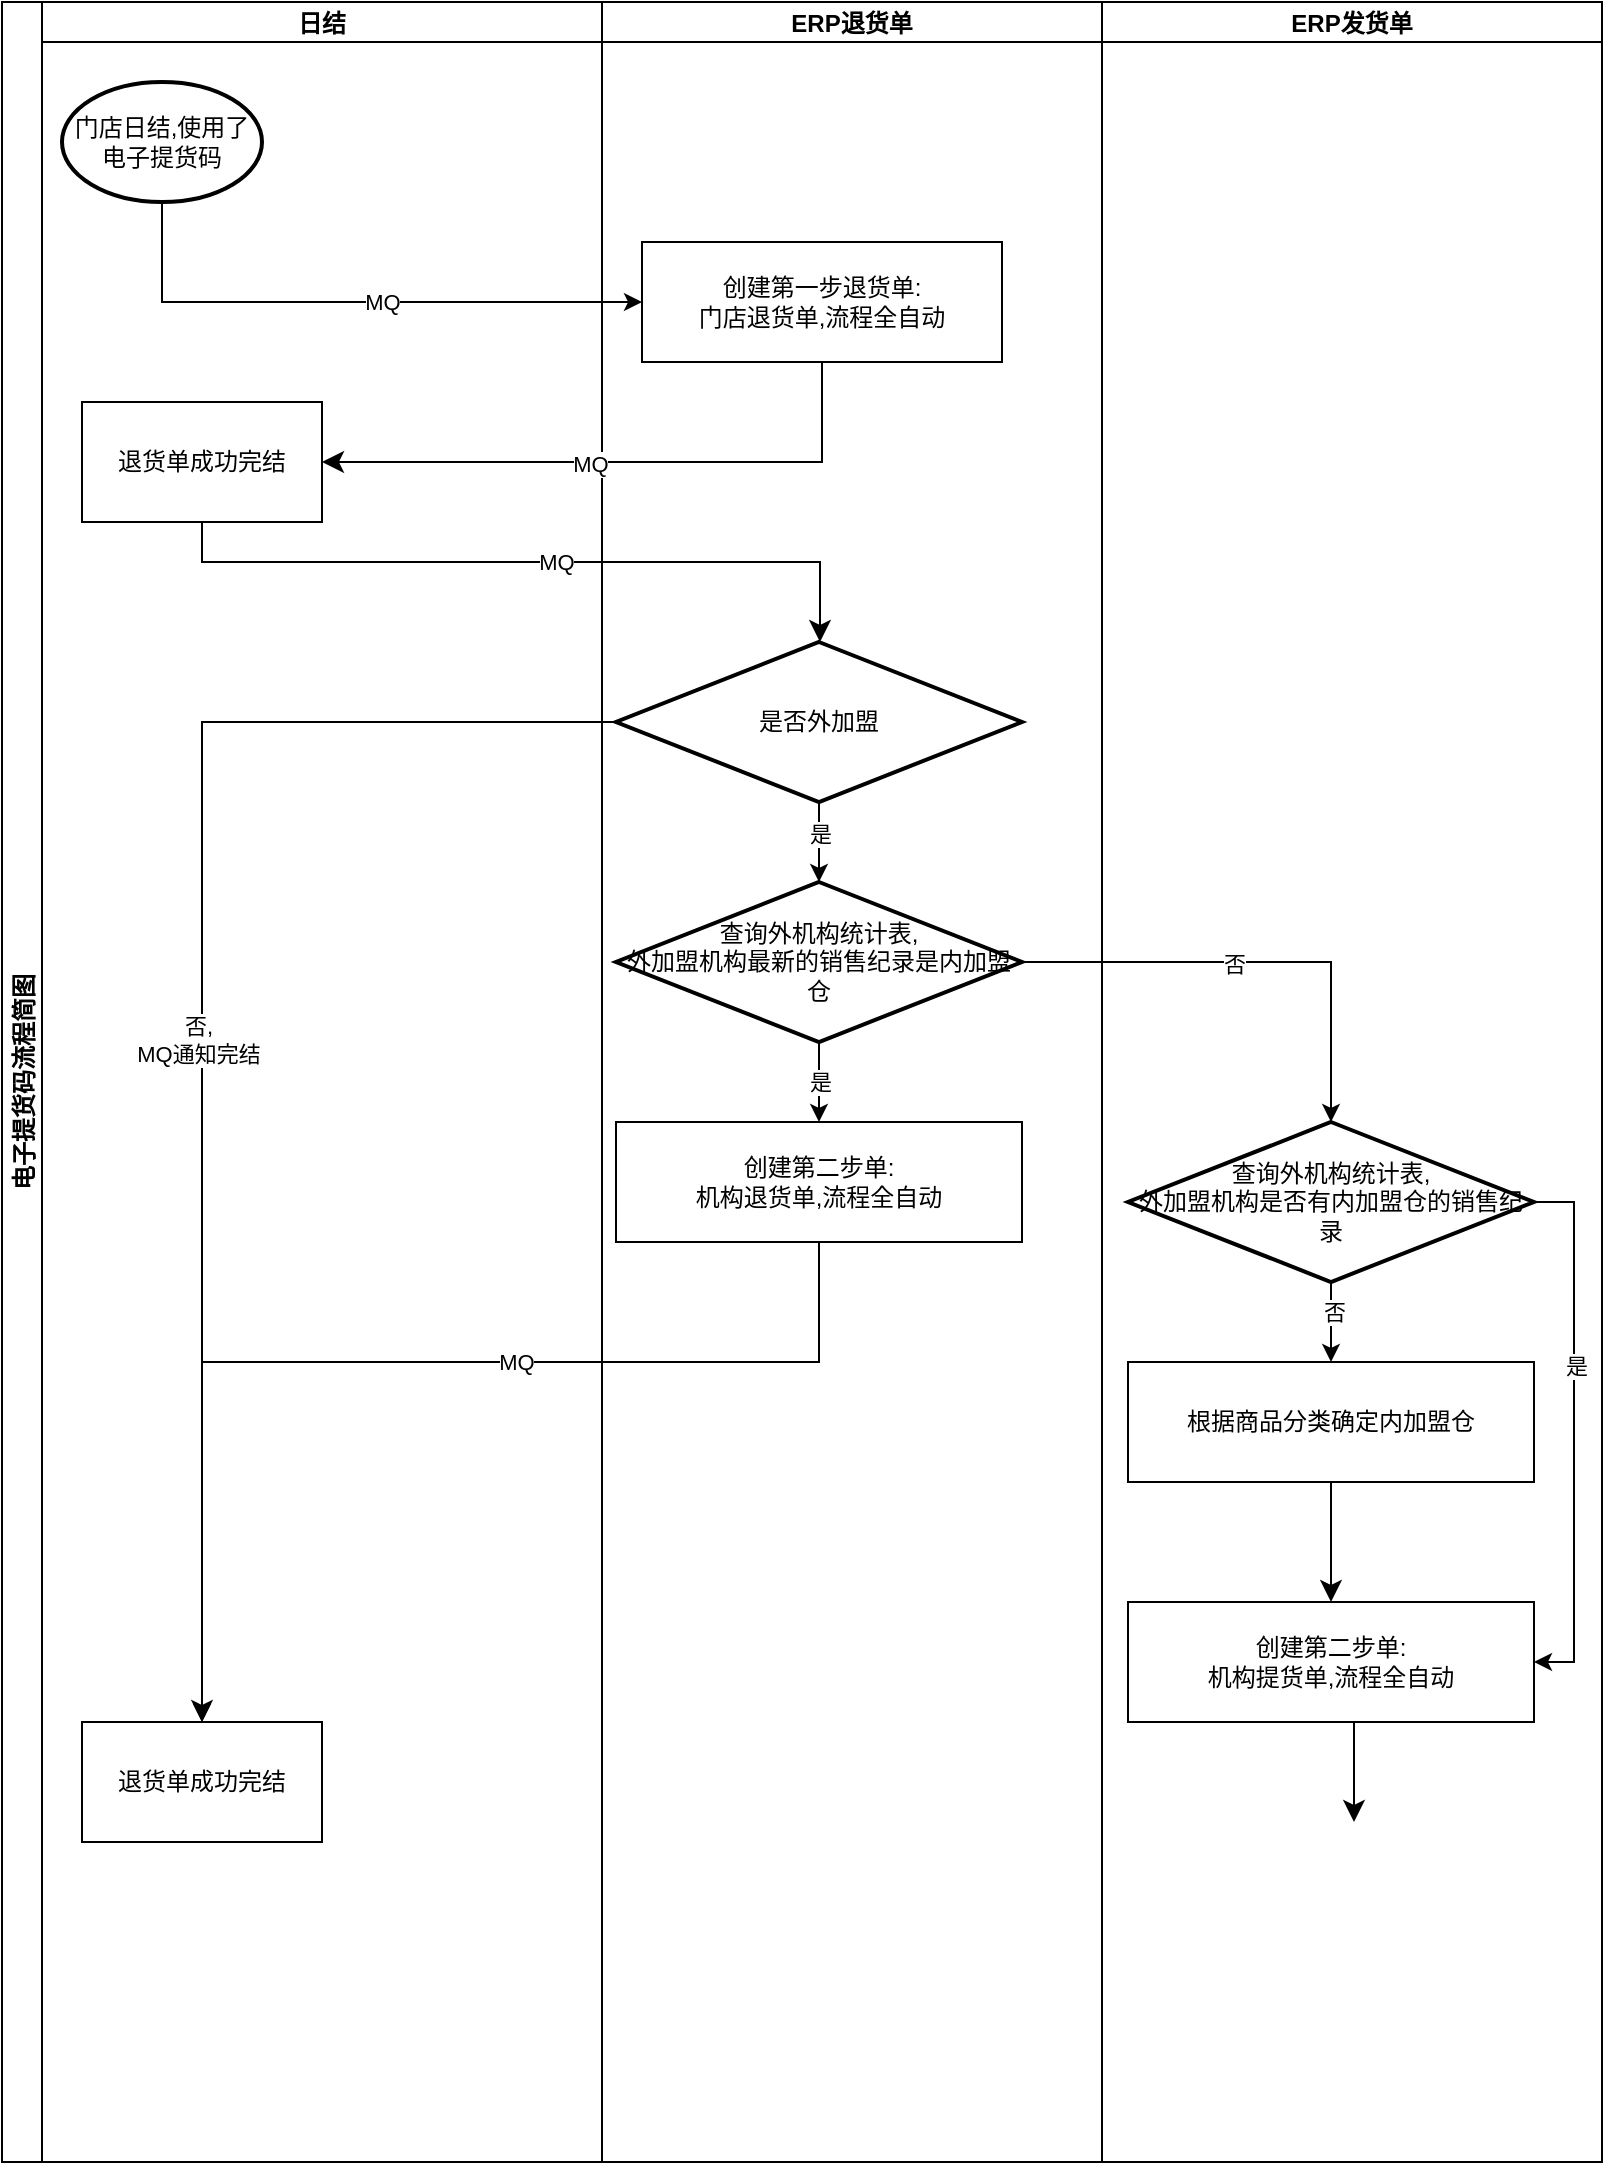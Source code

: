 <mxfile version="20.8.13" type="github">
  <diagram name="第 1 页" id="g-qNsY3XOJho--RJMxuT">
    <mxGraphModel dx="1395" dy="637" grid="1" gridSize="10" guides="1" tooltips="1" connect="1" arrows="1" fold="1" page="1" pageScale="1" pageWidth="827" pageHeight="1169" math="0" shadow="0">
      <root>
        <mxCell id="0" />
        <mxCell id="1" parent="0" />
        <mxCell id="wsb-zRbCA9PMMpIkRakw-1" value="电子提货码流程简图" style="swimlane;childLayout=stackLayout;resizeParent=1;resizeParentMax=0;startSize=20;horizontal=0;horizontalStack=1;" vertex="1" parent="1">
          <mxGeometry x="14" y="40" width="800" height="1080" as="geometry" />
        </mxCell>
        <mxCell id="wsb-zRbCA9PMMpIkRakw-2" value="日结" style="swimlane;startSize=20;" vertex="1" parent="wsb-zRbCA9PMMpIkRakw-1">
          <mxGeometry x="20" width="280" height="1080" as="geometry" />
        </mxCell>
        <mxCell id="wsb-zRbCA9PMMpIkRakw-5" value="门店日结,使用了电子提货码" style="strokeWidth=2;html=1;shape=mxgraph.flowchart.start_1;whiteSpace=wrap;" vertex="1" parent="wsb-zRbCA9PMMpIkRakw-2">
          <mxGeometry x="10" y="40" width="100" height="60" as="geometry" />
        </mxCell>
        <UserObject label="退货单成功完结" treeRoot="1" id="wsb-zRbCA9PMMpIkRakw-14">
          <mxCell style="whiteSpace=wrap;html=1;align=center;treeFolding=1;treeMoving=1;newEdgeStyle={&quot;edgeStyle&quot;:&quot;elbowEdgeStyle&quot;,&quot;startArrow&quot;:&quot;none&quot;,&quot;endArrow&quot;:&quot;none&quot;};" vertex="1" parent="wsb-zRbCA9PMMpIkRakw-2">
            <mxGeometry x="20" y="200" width="120" height="60" as="geometry" />
          </mxCell>
        </UserObject>
        <UserObject label="退货单成功完结" treeRoot="1" id="wsb-zRbCA9PMMpIkRakw-26">
          <mxCell style="whiteSpace=wrap;html=1;align=center;treeFolding=1;treeMoving=1;newEdgeStyle={&quot;edgeStyle&quot;:&quot;elbowEdgeStyle&quot;,&quot;startArrow&quot;:&quot;none&quot;,&quot;endArrow&quot;:&quot;none&quot;};" vertex="1" parent="wsb-zRbCA9PMMpIkRakw-2">
            <mxGeometry x="20" y="860" width="120" height="60" as="geometry" />
          </mxCell>
        </UserObject>
        <mxCell id="wsb-zRbCA9PMMpIkRakw-3" value="ERP退货单" style="swimlane;startSize=20;" vertex="1" parent="wsb-zRbCA9PMMpIkRakw-1">
          <mxGeometry x="300" width="250" height="1080" as="geometry" />
        </mxCell>
        <UserObject label="创建第一步退货单:&lt;br&gt;门店退货单,流程全自动" treeRoot="1" id="wsb-zRbCA9PMMpIkRakw-10">
          <mxCell style="whiteSpace=wrap;html=1;align=center;treeFolding=1;treeMoving=1;newEdgeStyle={&quot;edgeStyle&quot;:&quot;elbowEdgeStyle&quot;,&quot;startArrow&quot;:&quot;none&quot;,&quot;endArrow&quot;:&quot;none&quot;};" vertex="1" parent="wsb-zRbCA9PMMpIkRakw-3">
            <mxGeometry x="20" y="120" width="180" height="60" as="geometry" />
          </mxCell>
        </UserObject>
        <mxCell id="wsb-zRbCA9PMMpIkRakw-33" style="edgeStyle=orthogonalEdgeStyle;rounded=0;orthogonalLoop=1;jettySize=auto;html=1;exitX=0.5;exitY=1;exitDx=0;exitDy=0;exitPerimeter=0;" edge="1" parent="wsb-zRbCA9PMMpIkRakw-3" source="wsb-zRbCA9PMMpIkRakw-23" target="wsb-zRbCA9PMMpIkRakw-32">
          <mxGeometry relative="1" as="geometry" />
        </mxCell>
        <mxCell id="wsb-zRbCA9PMMpIkRakw-35" value="是" style="edgeLabel;html=1;align=center;verticalAlign=middle;resizable=0;points=[];" vertex="1" connectable="0" parent="wsb-zRbCA9PMMpIkRakw-33">
          <mxGeometry x="-0.2" relative="1" as="geometry">
            <mxPoint as="offset" />
          </mxGeometry>
        </mxCell>
        <mxCell id="wsb-zRbCA9PMMpIkRakw-23" value="是否外加盟" style="strokeWidth=2;html=1;shape=mxgraph.flowchart.decision;whiteSpace=wrap;" vertex="1" parent="wsb-zRbCA9PMMpIkRakw-3">
          <mxGeometry x="7" y="320" width="203" height="80" as="geometry" />
        </mxCell>
        <mxCell id="wsb-zRbCA9PMMpIkRakw-42" value="是" style="edgeStyle=orthogonalEdgeStyle;rounded=0;orthogonalLoop=1;jettySize=auto;html=1;exitX=0.5;exitY=1;exitDx=0;exitDy=0;exitPerimeter=0;" edge="1" parent="wsb-zRbCA9PMMpIkRakw-3" source="wsb-zRbCA9PMMpIkRakw-32" target="wsb-zRbCA9PMMpIkRakw-41">
          <mxGeometry relative="1" as="geometry" />
        </mxCell>
        <mxCell id="wsb-zRbCA9PMMpIkRakw-32" value="查询外机构统计表,&lt;br&gt;外加盟机构最新的销售纪录是内加盟仓" style="strokeWidth=2;html=1;shape=mxgraph.flowchart.decision;whiteSpace=wrap;" vertex="1" parent="wsb-zRbCA9PMMpIkRakw-3">
          <mxGeometry x="7" y="440" width="203" height="80" as="geometry" />
        </mxCell>
        <UserObject label="创建第二步单:&lt;br&gt;机构退货单,流程全自动" treeRoot="1" id="wsb-zRbCA9PMMpIkRakw-41">
          <mxCell style="whiteSpace=wrap;html=1;align=center;treeFolding=1;treeMoving=1;newEdgeStyle={&quot;edgeStyle&quot;:&quot;elbowEdgeStyle&quot;,&quot;startArrow&quot;:&quot;none&quot;,&quot;endArrow&quot;:&quot;none&quot;};" vertex="1" parent="wsb-zRbCA9PMMpIkRakw-3">
            <mxGeometry x="7" y="560" width="203" height="60" as="geometry" />
          </mxCell>
        </UserObject>
        <mxCell id="wsb-zRbCA9PMMpIkRakw-4" value="ERP发货单" style="swimlane;startSize=20;" vertex="1" parent="wsb-zRbCA9PMMpIkRakw-1">
          <mxGeometry x="550" width="250" height="1080" as="geometry" />
        </mxCell>
        <mxCell id="wsb-zRbCA9PMMpIkRakw-52" style="edgeStyle=orthogonalEdgeStyle;rounded=0;orthogonalLoop=1;jettySize=auto;html=1;exitX=0.5;exitY=1;exitDx=0;exitDy=0;exitPerimeter=0;" edge="1" parent="wsb-zRbCA9PMMpIkRakw-4" source="wsb-zRbCA9PMMpIkRakw-49" target="wsb-zRbCA9PMMpIkRakw-50">
          <mxGeometry relative="1" as="geometry" />
        </mxCell>
        <mxCell id="wsb-zRbCA9PMMpIkRakw-54" value="否" style="edgeLabel;html=1;align=center;verticalAlign=middle;resizable=0;points=[];" vertex="1" connectable="0" parent="wsb-zRbCA9PMMpIkRakw-52">
          <mxGeometry x="-0.26" y="1" relative="1" as="geometry">
            <mxPoint as="offset" />
          </mxGeometry>
        </mxCell>
        <mxCell id="wsb-zRbCA9PMMpIkRakw-55" style="edgeStyle=orthogonalEdgeStyle;rounded=0;orthogonalLoop=1;jettySize=auto;html=1;exitX=1;exitY=0.5;exitDx=0;exitDy=0;exitPerimeter=0;entryX=1;entryY=0.5;entryDx=0;entryDy=0;" edge="1" parent="wsb-zRbCA9PMMpIkRakw-4" source="wsb-zRbCA9PMMpIkRakw-49" target="wsb-zRbCA9PMMpIkRakw-51">
          <mxGeometry relative="1" as="geometry" />
        </mxCell>
        <mxCell id="wsb-zRbCA9PMMpIkRakw-56" value="是" style="edgeLabel;html=1;align=center;verticalAlign=middle;resizable=0;points=[];" vertex="1" connectable="0" parent="wsb-zRbCA9PMMpIkRakw-55">
          <mxGeometry x="-0.249" y="1" relative="1" as="geometry">
            <mxPoint as="offset" />
          </mxGeometry>
        </mxCell>
        <mxCell id="wsb-zRbCA9PMMpIkRakw-49" value="查询外机构统计表,&lt;br&gt;外加盟机构是否有内加盟仓的销售纪录" style="strokeWidth=2;html=1;shape=mxgraph.flowchart.decision;whiteSpace=wrap;" vertex="1" parent="wsb-zRbCA9PMMpIkRakw-4">
          <mxGeometry x="13" y="560" width="203" height="80" as="geometry" />
        </mxCell>
        <UserObject label="根据商品分类确定内加盟仓" treeRoot="1" id="wsb-zRbCA9PMMpIkRakw-50">
          <mxCell style="whiteSpace=wrap;html=1;align=center;treeFolding=1;treeMoving=1;newEdgeStyle={&quot;edgeStyle&quot;:&quot;elbowEdgeStyle&quot;,&quot;startArrow&quot;:&quot;none&quot;,&quot;endArrow&quot;:&quot;none&quot;};" vertex="1" parent="wsb-zRbCA9PMMpIkRakw-4">
            <mxGeometry x="13" y="680" width="203" height="60" as="geometry" />
          </mxCell>
        </UserObject>
        <UserObject label="创建第二步单:&lt;br&gt;机构提货单,流程全自动" treeRoot="1" id="wsb-zRbCA9PMMpIkRakw-51">
          <mxCell style="whiteSpace=wrap;html=1;align=center;treeFolding=1;treeMoving=1;newEdgeStyle={&quot;edgeStyle&quot;:&quot;elbowEdgeStyle&quot;,&quot;startArrow&quot;:&quot;none&quot;,&quot;endArrow&quot;:&quot;none&quot;};" vertex="1" parent="wsb-zRbCA9PMMpIkRakw-4">
            <mxGeometry x="13" y="800" width="203" height="60" as="geometry" />
          </mxCell>
        </UserObject>
        <mxCell id="wsb-zRbCA9PMMpIkRakw-57" value="" style="edgeStyle=segmentEdgeStyle;endArrow=classic;html=1;curved=0;rounded=0;endSize=8;startSize=8;exitX=0.5;exitY=1;exitDx=0;exitDy=0;" edge="1" parent="wsb-zRbCA9PMMpIkRakw-4" source="wsb-zRbCA9PMMpIkRakw-50" target="wsb-zRbCA9PMMpIkRakw-51">
          <mxGeometry width="50" height="50" relative="1" as="geometry">
            <mxPoint x="-174" y="890" as="sourcePoint" />
            <mxPoint x="-124" y="840" as="targetPoint" />
          </mxGeometry>
        </mxCell>
        <mxCell id="wsb-zRbCA9PMMpIkRakw-59" value="" style="edgeStyle=segmentEdgeStyle;endArrow=classic;html=1;curved=0;rounded=0;endSize=8;startSize=8;exitX=0.5;exitY=1;exitDx=0;exitDy=0;" edge="1" parent="wsb-zRbCA9PMMpIkRakw-4" source="wsb-zRbCA9PMMpIkRakw-51">
          <mxGeometry width="50" height="50" relative="1" as="geometry">
            <mxPoint x="76" y="960" as="sourcePoint" />
            <mxPoint x="126" y="910" as="targetPoint" />
          </mxGeometry>
        </mxCell>
        <mxCell id="wsb-zRbCA9PMMpIkRakw-11" style="edgeStyle=orthogonalEdgeStyle;rounded=0;orthogonalLoop=1;jettySize=auto;html=1;exitX=0.5;exitY=1;exitDx=0;exitDy=0;exitPerimeter=0;entryX=0;entryY=0.5;entryDx=0;entryDy=0;" edge="1" parent="wsb-zRbCA9PMMpIkRakw-1" source="wsb-zRbCA9PMMpIkRakw-5" target="wsb-zRbCA9PMMpIkRakw-10">
          <mxGeometry relative="1" as="geometry" />
        </mxCell>
        <mxCell id="wsb-zRbCA9PMMpIkRakw-12" value="MQ" style="edgeLabel;html=1;align=center;verticalAlign=middle;resizable=0;points=[];" vertex="1" connectable="0" parent="wsb-zRbCA9PMMpIkRakw-11">
          <mxGeometry x="0.105" relative="1" as="geometry">
            <mxPoint as="offset" />
          </mxGeometry>
        </mxCell>
        <mxCell id="wsb-zRbCA9PMMpIkRakw-17" value="" style="edgeStyle=segmentEdgeStyle;endArrow=classic;html=1;curved=0;rounded=0;endSize=8;startSize=8;exitX=0.5;exitY=1;exitDx=0;exitDy=0;entryX=1;entryY=0.5;entryDx=0;entryDy=0;" edge="1" parent="wsb-zRbCA9PMMpIkRakw-1" source="wsb-zRbCA9PMMpIkRakw-10" target="wsb-zRbCA9PMMpIkRakw-14">
          <mxGeometry width="50" height="50" relative="1" as="geometry">
            <mxPoint x="350" y="230" as="sourcePoint" />
            <mxPoint x="400" y="180" as="targetPoint" />
            <Array as="points">
              <mxPoint x="410" y="230" />
            </Array>
          </mxGeometry>
        </mxCell>
        <mxCell id="wsb-zRbCA9PMMpIkRakw-18" value="MQ" style="edgeLabel;html=1;align=center;verticalAlign=middle;resizable=0;points=[];" vertex="1" connectable="0" parent="wsb-zRbCA9PMMpIkRakw-17">
          <mxGeometry x="0.106" y="1" relative="1" as="geometry">
            <mxPoint as="offset" />
          </mxGeometry>
        </mxCell>
        <mxCell id="wsb-zRbCA9PMMpIkRakw-27" style="edgeStyle=orthogonalEdgeStyle;rounded=0;orthogonalLoop=1;jettySize=auto;html=1;exitX=0;exitY=0.5;exitDx=0;exitDy=0;exitPerimeter=0;" edge="1" parent="wsb-zRbCA9PMMpIkRakw-1" source="wsb-zRbCA9PMMpIkRakw-23" target="wsb-zRbCA9PMMpIkRakw-26">
          <mxGeometry relative="1" as="geometry" />
        </mxCell>
        <mxCell id="wsb-zRbCA9PMMpIkRakw-28" value="否,&lt;br&gt;MQ通知完结" style="edgeLabel;html=1;align=center;verticalAlign=middle;resizable=0;points=[];" vertex="1" connectable="0" parent="wsb-zRbCA9PMMpIkRakw-27">
          <mxGeometry x="0.034" y="-2" relative="1" as="geometry">
            <mxPoint as="offset" />
          </mxGeometry>
        </mxCell>
        <mxCell id="wsb-zRbCA9PMMpIkRakw-39" value="" style="edgeStyle=segmentEdgeStyle;endArrow=classic;html=1;curved=0;rounded=0;endSize=8;startSize=8;exitX=0.5;exitY=1;exitDx=0;exitDy=0;entryX=0.5;entryY=0;entryDx=0;entryDy=0;entryPerimeter=0;" edge="1" parent="wsb-zRbCA9PMMpIkRakw-1" source="wsb-zRbCA9PMMpIkRakw-14" target="wsb-zRbCA9PMMpIkRakw-23">
          <mxGeometry width="50" height="50" relative="1" as="geometry">
            <mxPoint x="166" y="330" as="sourcePoint" />
            <mxPoint x="296" y="310" as="targetPoint" />
            <Array as="points">
              <mxPoint x="100" y="280" />
              <mxPoint x="409" y="280" />
              <mxPoint x="409" y="320" />
            </Array>
          </mxGeometry>
        </mxCell>
        <mxCell id="wsb-zRbCA9PMMpIkRakw-40" value="MQ" style="edgeLabel;html=1;align=center;verticalAlign=middle;resizable=0;points=[];" vertex="1" connectable="0" parent="wsb-zRbCA9PMMpIkRakw-39">
          <mxGeometry x="0.066" relative="1" as="geometry">
            <mxPoint as="offset" />
          </mxGeometry>
        </mxCell>
        <mxCell id="wsb-zRbCA9PMMpIkRakw-44" value="" style="edgeStyle=segmentEdgeStyle;endArrow=classic;html=1;curved=0;rounded=0;endSize=8;startSize=8;exitX=0.5;exitY=1;exitDx=0;exitDy=0;entryX=0.5;entryY=0;entryDx=0;entryDy=0;" edge="1" parent="wsb-zRbCA9PMMpIkRakw-1" source="wsb-zRbCA9PMMpIkRakw-41" target="wsb-zRbCA9PMMpIkRakw-26">
          <mxGeometry width="50" height="50" relative="1" as="geometry">
            <mxPoint x="386" y="750" as="sourcePoint" />
            <mxPoint x="436" y="700" as="targetPoint" />
            <Array as="points">
              <mxPoint x="409" y="680" />
              <mxPoint x="100" y="680" />
            </Array>
          </mxGeometry>
        </mxCell>
        <mxCell id="wsb-zRbCA9PMMpIkRakw-45" value="MQ" style="edgeLabel;html=1;align=center;verticalAlign=middle;resizable=0;points=[];" vertex="1" connectable="0" parent="wsb-zRbCA9PMMpIkRakw-44">
          <mxGeometry x="-0.229" y="1" relative="1" as="geometry">
            <mxPoint y="-1" as="offset" />
          </mxGeometry>
        </mxCell>
        <mxCell id="wsb-zRbCA9PMMpIkRakw-47" style="edgeStyle=orthogonalEdgeStyle;rounded=0;orthogonalLoop=1;jettySize=auto;html=1;exitX=1;exitY=0.5;exitDx=0;exitDy=0;exitPerimeter=0;entryX=0.5;entryY=0;entryDx=0;entryDy=0;entryPerimeter=0;" edge="1" parent="wsb-zRbCA9PMMpIkRakw-1" source="wsb-zRbCA9PMMpIkRakw-32" target="wsb-zRbCA9PMMpIkRakw-49">
          <mxGeometry relative="1" as="geometry">
            <mxPoint x="657.5" y="560" as="targetPoint" />
          </mxGeometry>
        </mxCell>
        <mxCell id="wsb-zRbCA9PMMpIkRakw-48" value="否" style="edgeLabel;html=1;align=center;verticalAlign=middle;resizable=0;points=[];" vertex="1" connectable="0" parent="wsb-zRbCA9PMMpIkRakw-47">
          <mxGeometry x="-0.097" y="-1" relative="1" as="geometry">
            <mxPoint as="offset" />
          </mxGeometry>
        </mxCell>
      </root>
    </mxGraphModel>
  </diagram>
</mxfile>
